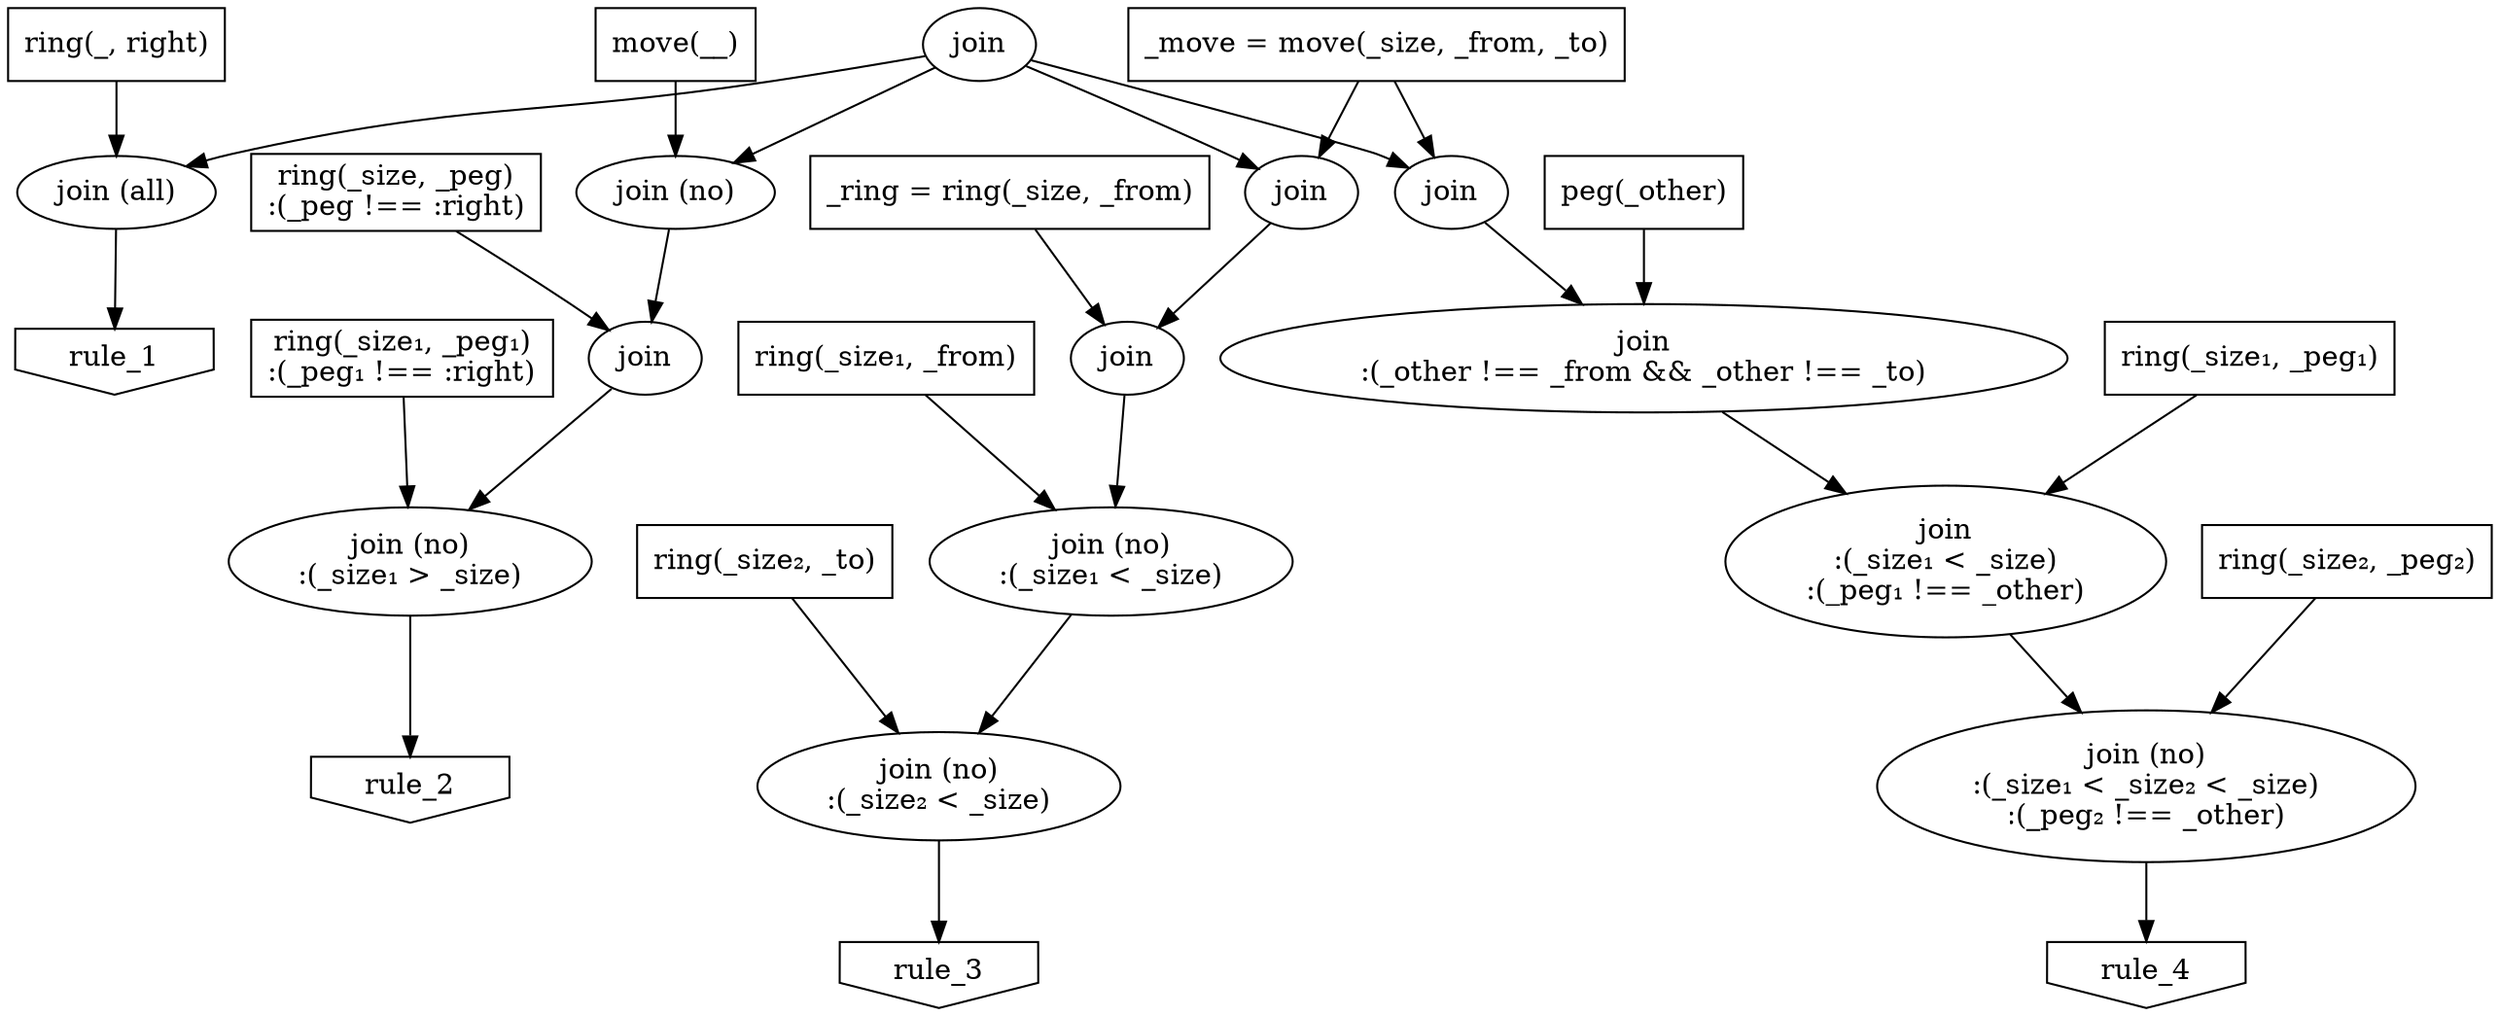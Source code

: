 digraph G {
  node10540228004483401169 [shape=invhouse, label="rule_1"];
  node4559774413753510949 [label="join (all)\n"];
  node4559774413753510949 -> node10540228004483401169
  node3549109675395058459 [label="join"];
  node3549109675395058459 -> node4559774413753510949
  node5882545686749211790 [shape=box, label="ring(_, right)\n"];
  node5882545686749211790 -> node4559774413753510949
  node15150255206926000989 [shape=invhouse, label="rule_2"];
  node11912873757326213347 [label="join (no)\n:(_size₁ > _size)"];
  node11912873757326213347 -> node15150255206926000989
  node17288158651522522516 [label="join\n"];
  node17288158651522522516 -> node11912873757326213347
  node15927726640358414428 [label="join (no)\n"];
  node15927726640358414428 -> node17288158651522522516
  node3549109675395058459 [label="join"];
  node3549109675395058459 -> node15927726640358414428
  node6758391947976045571 [shape=box, label="move(__)\n"];
  node6758391947976045571 -> node15927726640358414428
  node17982429595578129959 [shape=box, label="ring(_size, _peg)\n:(_peg !== :right)"];
  node17982429595578129959 -> node17288158651522522516
  node6876904948933207198 [shape=box, label="ring(_size₁, _peg₁)\n:(_peg₁ !== :right)"];
  node6876904948933207198 -> node11912873757326213347
  node9919441631691819676 [shape=invhouse, label="rule_3"];
  node16546904823631097547 [label="join (no)\n:(_size₂ < _size)"];
  node16546904823631097547 -> node9919441631691819676
  node13199349152769639611 [label="join (no)\n:(_size₁ < _size)"];
  node13199349152769639611 -> node16546904823631097547
  node3333610863938168134 [label="join\n"];
  node3333610863938168134 -> node13199349152769639611
  node6458109579584481593 [label="join\n"];
  node6458109579584481593 -> node3333610863938168134
  node3549109675395058459 [label="join"];
  node3549109675395058459 -> node6458109579584481593
  node842992484556055778 [shape=box, label="_move = move(_size, _from, _to)\n"];
  node842992484556055778 -> node6458109579584481593
  node5383465671293539653 [shape=box, label="_ring = ring(_size, _from)\n"];
  node5383465671293539653 -> node3333610863938168134
  node14086732060696428547 [shape=box, label="ring(_size₁, _from)\n"];
  node14086732060696428547 -> node13199349152769639611
  node8230789940034305201 [shape=box, label="ring(_size₂, _to)\n"];
  node8230789940034305201 -> node16546904823631097547
  node14309568143768945326 [shape=invhouse, label="rule_4"];
  node15336462276993972092 [label="join (no)\n:(_size₁ < _size₂ < _size)\n:(_peg₂ !== _other)"];
  node15336462276993972092 -> node14309568143768945326
  node17179700771965415081 [label="join\n:(_size₁ < _size)\n:(_peg₁ !== _other)"];
  node17179700771965415081 -> node15336462276993972092
  node794999186200622845 [label="join\n:(_other !== _from && _other !== _to)"];
  node794999186200622845 -> node17179700771965415081
  node2716072463494168698 [label="join\n"];
  node2716072463494168698 -> node794999186200622845
  node3549109675395058459 [label="join"];
  node3549109675395058459 -> node2716072463494168698
  node842992484556055778 [shape=box, label="_move = move(_size, _from, _to)\n"];
  node842992484556055778 -> node2716072463494168698
  node6191872158446810974 [shape=box, label="peg(_other)\n"];
  node6191872158446810974 -> node794999186200622845
  node6171425404418113701 [shape=box, label="ring(_size₁, _peg₁)\n"];
  node6171425404418113701 -> node17179700771965415081
  node8200041828833227719 [shape=box, label="ring(_size₂, _peg₂)\n"];
  node8200041828833227719 -> node15336462276993972092
}
